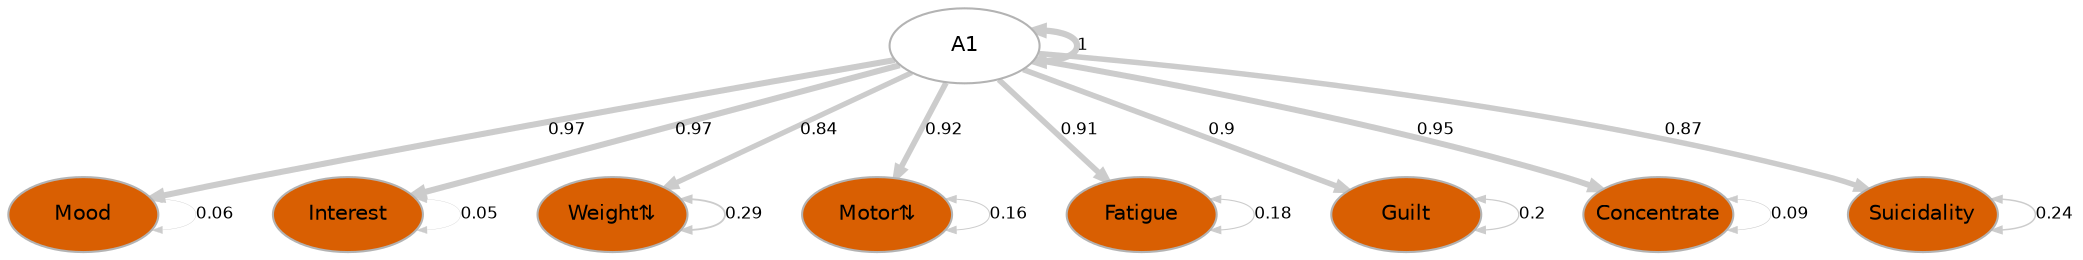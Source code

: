 digraph {

graph [layout = "dot",
       rankdir = "TB",
       outputorder = "edgesfirst",
       bgcolor = "white"]

node [fontname = "Helvetica",
      fontsize = "10",
      shape = "circle",
      fixedsize = "true",
      width = "0.5",
      style = "filled",
      fillcolor = "aliceblue",
      color = "gray70",
      fontcolor = "gray50"]

edge [fontname = "Helvetica",
     fontsize = "8",
     len = "1.5",
     color = "gray80",
     arrowsize = "0.5"]

  "1" [label = "A1", shape = "oval", width = "1", fillcolor = "white", fontcolor = "black"] 
  "2" [label = "Mood", shape = "oval", width = "1", fillcolor = "#d95f02", fontcolor = "black"] 
  "3" [label = "Interest", shape = "oval", width = "1", fillcolor = "#d95f02", fontcolor = "black"] 
  "4" [label = "Weight⇅", shape = "oval", width = "1", fillcolor = "#d95f02", fontcolor = "black"] 
  "5" [label = "Motor⇅", shape = "oval", width = "1", fillcolor = "#d95f02", fontcolor = "black"] 
  "6" [label = "Fatigue", shape = "oval", width = "1", fillcolor = "#d95f02", fontcolor = "black"] 
  "7" [label = "Guilt", shape = "oval", width = "1", fillcolor = "#d95f02", fontcolor = "black"] 
  "8" [label = "Concentrate", shape = "oval", width = "1", fillcolor = "#d95f02", fontcolor = "black"] 
  "9" [label = "Suicidality", shape = "oval", width = "1", fillcolor = "#d95f02", fontcolor = "black"] 
"1"->"1" [label = "1", penwidth = "3", dir = "both"] 
"1"->"2" [label = "0.97", penwidth = "2.9092808901666", dir = "forward"] 
"1"->"3" [label = "0.97", penwidth = "2.92127763375998", dir = "forward"] 
"1"->"4" [label = "0.84", penwidth = "2.5244354239918", dir = "forward"] 
"1"->"5" [label = "0.92", penwidth = "2.75116371972891", dir = "forward"] 
"1"->"6" [label = "0.91", penwidth = "2.72346889876166", dir = "forward"] 
"1"->"7" [label = "0.9", penwidth = "2.68698010616003", dir = "forward"] 
"1"->"8" [label = "0.95", penwidth = "2.86209130504019", dir = "forward"] 
"1"->"9" [label = "0.87", penwidth = "2.61721815953266", dir = "forward"] 
"2"->"2" [label = "0.06", penwidth = "0.178694779899995", dir = "both"] 
"3"->"3" [label = "0.05", penwidth = "0.155379735983715", dir = "both"] 
"4"->"4" [label = "0.29", penwidth = "0.875741621880832", dir = "both"] 
"5"->"5" [label = "0.16", penwidth = "0.477031753460664", dir = "both"] 
"6"->"6" [label = "0.18", penwidth = "0.527573117844097", dir = "both"] 
"7"->"7" [label = "0.2", penwidth = "0.593379767384402", dir = "both"] 
"8"->"8" [label = "0.09", penwidth = "0.269478266432161", dir = "both"] 
"9"->"9" [label = "0.24", penwidth = "0.716723610078435", dir = "both"] 
}
